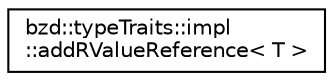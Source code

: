 digraph "Graphical Class Hierarchy"
{
  edge [fontname="Helvetica",fontsize="10",labelfontname="Helvetica",labelfontsize="10"];
  node [fontname="Helvetica",fontsize="10",shape=record];
  rankdir="LR";
  Node0 [label="bzd::typeTraits::impl\l::addRValueReference\< T \>",height=0.2,width=0.4,color="black", fillcolor="white", style="filled",URL="$structbzd_1_1typeTraits_1_1impl_1_1addRValueReference.html"];
}
